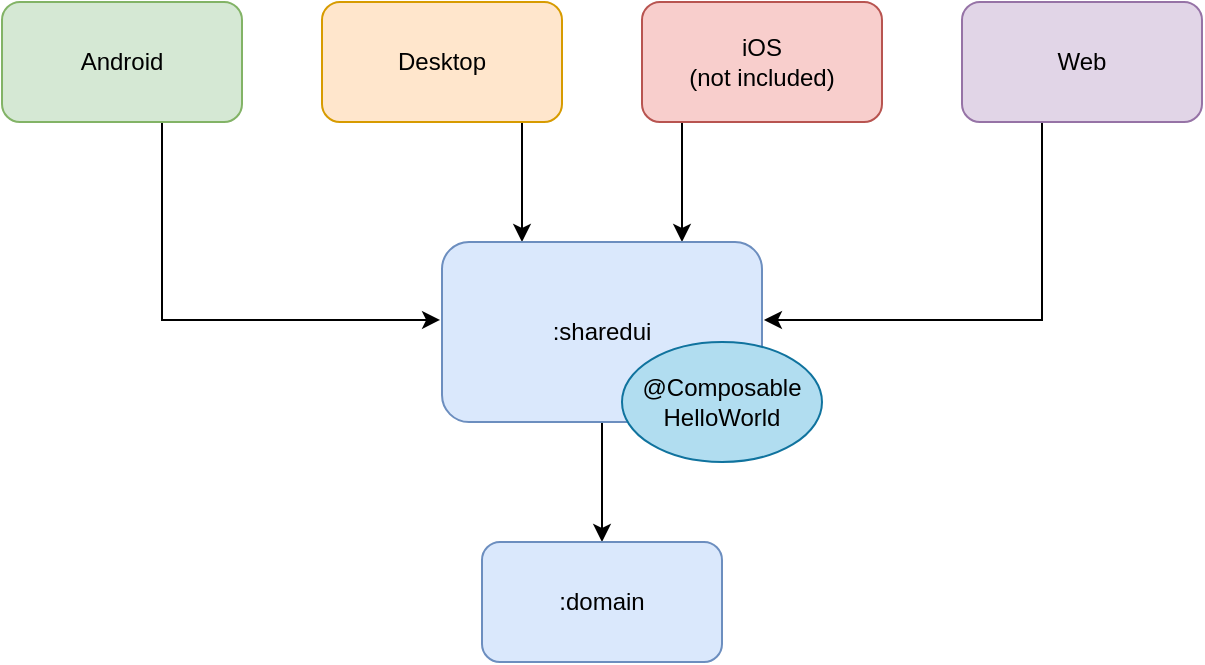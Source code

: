 <mxfile version="21.2.3" type="device">
  <diagram name="Page-1" id="s8dGwcTig_4Dlxki5kgS">
    <mxGraphModel dx="2074" dy="788" grid="1" gridSize="10" guides="1" tooltips="1" connect="1" arrows="1" fold="1" page="1" pageScale="1" pageWidth="827" pageHeight="1169" math="0" shadow="0">
      <root>
        <mxCell id="0" />
        <mxCell id="1" parent="0" />
        <mxCell id="jk9BCoU6x-NLGkvjPwO6-19" style="edgeStyle=orthogonalEdgeStyle;rounded=0;orthogonalLoop=1;jettySize=auto;html=1;entryX=-0.006;entryY=0.433;entryDx=0;entryDy=0;entryPerimeter=0;" edge="1" parent="1" source="jk9BCoU6x-NLGkvjPwO6-1" target="jk9BCoU6x-NLGkvjPwO6-5">
          <mxGeometry relative="1" as="geometry">
            <Array as="points">
              <mxPoint x="160" y="279" />
            </Array>
          </mxGeometry>
        </mxCell>
        <mxCell id="jk9BCoU6x-NLGkvjPwO6-1" value="Android" style="rounded=1;whiteSpace=wrap;html=1;fillColor=#d5e8d4;strokeColor=#82b366;" vertex="1" parent="1">
          <mxGeometry x="80" y="120" width="120" height="60" as="geometry" />
        </mxCell>
        <mxCell id="jk9BCoU6x-NLGkvjPwO6-28" style="edgeStyle=orthogonalEdgeStyle;rounded=0;orthogonalLoop=1;jettySize=auto;html=1;entryX=0.25;entryY=0;entryDx=0;entryDy=0;" edge="1" parent="1" source="jk9BCoU6x-NLGkvjPwO6-2" target="jk9BCoU6x-NLGkvjPwO6-5">
          <mxGeometry relative="1" as="geometry">
            <Array as="points">
              <mxPoint x="340" y="200" />
              <mxPoint x="340" y="200" />
            </Array>
          </mxGeometry>
        </mxCell>
        <mxCell id="jk9BCoU6x-NLGkvjPwO6-2" value="Desktop" style="rounded=1;whiteSpace=wrap;html=1;fillColor=#ffe6cc;strokeColor=#d79b00;" vertex="1" parent="1">
          <mxGeometry x="240" y="120" width="120" height="60" as="geometry" />
        </mxCell>
        <mxCell id="jk9BCoU6x-NLGkvjPwO6-27" style="edgeStyle=orthogonalEdgeStyle;rounded=0;orthogonalLoop=1;jettySize=auto;html=1;entryX=0.75;entryY=0;entryDx=0;entryDy=0;" edge="1" parent="1" source="jk9BCoU6x-NLGkvjPwO6-3" target="jk9BCoU6x-NLGkvjPwO6-5">
          <mxGeometry relative="1" as="geometry">
            <Array as="points">
              <mxPoint x="420" y="200" />
              <mxPoint x="420" y="200" />
            </Array>
          </mxGeometry>
        </mxCell>
        <mxCell id="jk9BCoU6x-NLGkvjPwO6-3" value="iOS&lt;br&gt;(not included)" style="rounded=1;whiteSpace=wrap;html=1;fillColor=#f8cecc;strokeColor=#b85450;" vertex="1" parent="1">
          <mxGeometry x="400" y="120" width="120" height="60" as="geometry" />
        </mxCell>
        <mxCell id="jk9BCoU6x-NLGkvjPwO6-20" style="edgeStyle=orthogonalEdgeStyle;rounded=0;orthogonalLoop=1;jettySize=auto;html=1;entryX=1.006;entryY=0.433;entryDx=0;entryDy=0;entryPerimeter=0;" edge="1" parent="1" source="jk9BCoU6x-NLGkvjPwO6-4" target="jk9BCoU6x-NLGkvjPwO6-5">
          <mxGeometry relative="1" as="geometry">
            <Array as="points">
              <mxPoint x="600" y="279" />
            </Array>
          </mxGeometry>
        </mxCell>
        <mxCell id="jk9BCoU6x-NLGkvjPwO6-4" value="Web" style="rounded=1;whiteSpace=wrap;html=1;fillColor=#e1d5e7;strokeColor=#9673a6;" vertex="1" parent="1">
          <mxGeometry x="560" y="120" width="120" height="60" as="geometry" />
        </mxCell>
        <mxCell id="jk9BCoU6x-NLGkvjPwO6-13" style="edgeStyle=orthogonalEdgeStyle;rounded=0;orthogonalLoop=1;jettySize=auto;html=1;entryX=0.5;entryY=0;entryDx=0;entryDy=0;" edge="1" parent="1" source="jk9BCoU6x-NLGkvjPwO6-5" target="jk9BCoU6x-NLGkvjPwO6-12">
          <mxGeometry relative="1" as="geometry" />
        </mxCell>
        <mxCell id="jk9BCoU6x-NLGkvjPwO6-5" value=":sharedui" style="rounded=1;whiteSpace=wrap;html=1;fillColor=#dae8fc;strokeColor=#6c8ebf;verticalAlign=middle;labelPosition=center;verticalLabelPosition=middle;align=center;" vertex="1" parent="1">
          <mxGeometry x="300" y="240" width="160" height="90" as="geometry" />
        </mxCell>
        <mxCell id="jk9BCoU6x-NLGkvjPwO6-12" value=":domain" style="rounded=1;whiteSpace=wrap;html=1;fillColor=#dae8fc;strokeColor=#6c8ebf;" vertex="1" parent="1">
          <mxGeometry x="320" y="390" width="120" height="60" as="geometry" />
        </mxCell>
        <mxCell id="jk9BCoU6x-NLGkvjPwO6-15" value="@Composable&lt;br&gt;HelloWorld" style="ellipse;whiteSpace=wrap;html=1;fillColor=#b1ddf0;strokeColor=#10739e;" vertex="1" parent="1">
          <mxGeometry x="390" y="290" width="100" height="60" as="geometry" />
        </mxCell>
      </root>
    </mxGraphModel>
  </diagram>
</mxfile>
